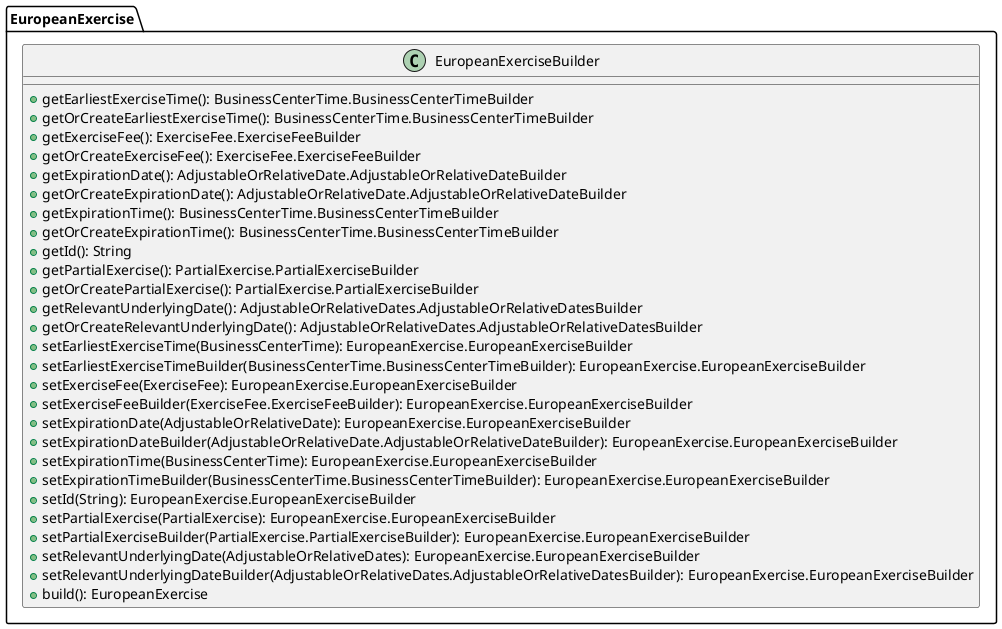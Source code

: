 @startuml

    class EuropeanExercise.EuropeanExerciseBuilder [[EuropeanExercise.EuropeanExerciseBuilder.html]] {
        +getEarliestExerciseTime(): BusinessCenterTime.BusinessCenterTimeBuilder
        +getOrCreateEarliestExerciseTime(): BusinessCenterTime.BusinessCenterTimeBuilder
        +getExerciseFee(): ExerciseFee.ExerciseFeeBuilder
        +getOrCreateExerciseFee(): ExerciseFee.ExerciseFeeBuilder
        +getExpirationDate(): AdjustableOrRelativeDate.AdjustableOrRelativeDateBuilder
        +getOrCreateExpirationDate(): AdjustableOrRelativeDate.AdjustableOrRelativeDateBuilder
        +getExpirationTime(): BusinessCenterTime.BusinessCenterTimeBuilder
        +getOrCreateExpirationTime(): BusinessCenterTime.BusinessCenterTimeBuilder
        +getId(): String
        +getPartialExercise(): PartialExercise.PartialExerciseBuilder
        +getOrCreatePartialExercise(): PartialExercise.PartialExerciseBuilder
        +getRelevantUnderlyingDate(): AdjustableOrRelativeDates.AdjustableOrRelativeDatesBuilder
        +getOrCreateRelevantUnderlyingDate(): AdjustableOrRelativeDates.AdjustableOrRelativeDatesBuilder
        +setEarliestExerciseTime(BusinessCenterTime): EuropeanExercise.EuropeanExerciseBuilder
        +setEarliestExerciseTimeBuilder(BusinessCenterTime.BusinessCenterTimeBuilder): EuropeanExercise.EuropeanExerciseBuilder
        +setExerciseFee(ExerciseFee): EuropeanExercise.EuropeanExerciseBuilder
        +setExerciseFeeBuilder(ExerciseFee.ExerciseFeeBuilder): EuropeanExercise.EuropeanExerciseBuilder
        +setExpirationDate(AdjustableOrRelativeDate): EuropeanExercise.EuropeanExerciseBuilder
        +setExpirationDateBuilder(AdjustableOrRelativeDate.AdjustableOrRelativeDateBuilder): EuropeanExercise.EuropeanExerciseBuilder
        +setExpirationTime(BusinessCenterTime): EuropeanExercise.EuropeanExerciseBuilder
        +setExpirationTimeBuilder(BusinessCenterTime.BusinessCenterTimeBuilder): EuropeanExercise.EuropeanExerciseBuilder
        +setId(String): EuropeanExercise.EuropeanExerciseBuilder
        +setPartialExercise(PartialExercise): EuropeanExercise.EuropeanExerciseBuilder
        +setPartialExerciseBuilder(PartialExercise.PartialExerciseBuilder): EuropeanExercise.EuropeanExerciseBuilder
        +setRelevantUnderlyingDate(AdjustableOrRelativeDates): EuropeanExercise.EuropeanExerciseBuilder
        +setRelevantUnderlyingDateBuilder(AdjustableOrRelativeDates.AdjustableOrRelativeDatesBuilder): EuropeanExercise.EuropeanExerciseBuilder
        +build(): EuropeanExercise
    }

@enduml
